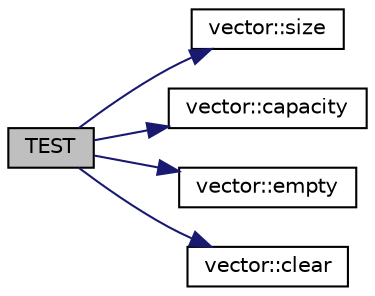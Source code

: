 digraph "TEST"
{
 // LATEX_PDF_SIZE
  edge [fontname="Helvetica",fontsize="10",labelfontname="Helvetica",labelfontsize="10"];
  node [fontname="Helvetica",fontsize="10",shape=record];
  rankdir="LR";
  Node37 [label="TEST",height=0.2,width=0.4,color="black", fillcolor="grey75", style="filled", fontcolor="black",tooltip=" "];
  Node37 -> Node38 [color="midnightblue",fontsize="10",style="solid",fontname="Helvetica"];
  Node38 [label="vector::size",height=0.2,width=0.4,color="black", fillcolor="white", style="filled",URL="$classvector.html#a9120cf31751788694dff60ce600849c8",tooltip="Returns the number of elements in the vector."];
  Node37 -> Node39 [color="midnightblue",fontsize="10",style="solid",fontname="Helvetica"];
  Node39 [label="vector::capacity",height=0.2,width=0.4,color="black", fillcolor="white", style="filled",URL="$classvector.html#a54e2bf083c40efdbbcd3ba58577a70eb",tooltip="Returns the size of the storage space currently allocated for the vector."];
  Node37 -> Node40 [color="midnightblue",fontsize="10",style="solid",fontname="Helvetica"];
  Node40 [label="vector::empty",height=0.2,width=0.4,color="black", fillcolor="white", style="filled",URL="$classvector.html#a0ee0e78b263a685dcddef3d193725bd8",tooltip="Returns whether the vector is empty."];
  Node37 -> Node41 [color="midnightblue",fontsize="10",style="solid",fontname="Helvetica"];
  Node41 [label="vector::clear",height=0.2,width=0.4,color="black", fillcolor="white", style="filled",URL="$classvector.html#a4e30cac5c85ada223fafc5ef530475c5",tooltip="Removes all elements from the container (which are destroyed), leaving the container with a size of 0..."];
}
